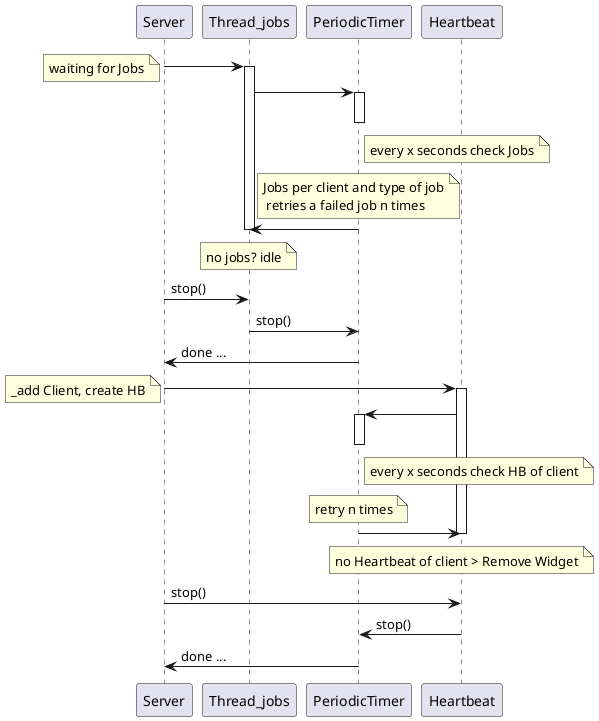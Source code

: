 @startuml
	Server -> Thread_jobs:
	note left: waiting for Jobs
	activate Thread_jobs
	
	
	
	Thread_jobs -> PeriodicTimer
	note right PeriodicTimer: every x seconds check Jobs
	activate PeriodicTimer
	note over PeriodicTimer: Jobs per client and type of job\n retries a failed job n times
	deactivate PeriodicTimer
	PeriodicTimer -> Thread_jobs
	note over Thread_jobs: no jobs? idle
	deactivate Thread_jobs
	
	Server -> Thread_jobs: stop()
	Thread_jobs -> PeriodicTimer: stop()
	PeriodicTimer -> Server: done ...
	
	Server -> Heartbeat:
	note left: _add Client, create HB
	activate Heartbeat
	
	Heartbeat -> PeriodicTimer
	note right PeriodicTimer: every x seconds check HB of client
	activate PeriodicTimer
	note over PeriodicTimer: retry n times
	deactivate PeriodicTimer
	
	PeriodicTimer -> Heartbeat
	note over Heartbeat: no Heartbeat of client > Remove Widget
	deactivate Heartbeat
	
	Server -> Heartbeat: stop()
	Heartbeat -> PeriodicTimer: stop()
	PeriodicTimer -> Server: done ...
@enduml 
